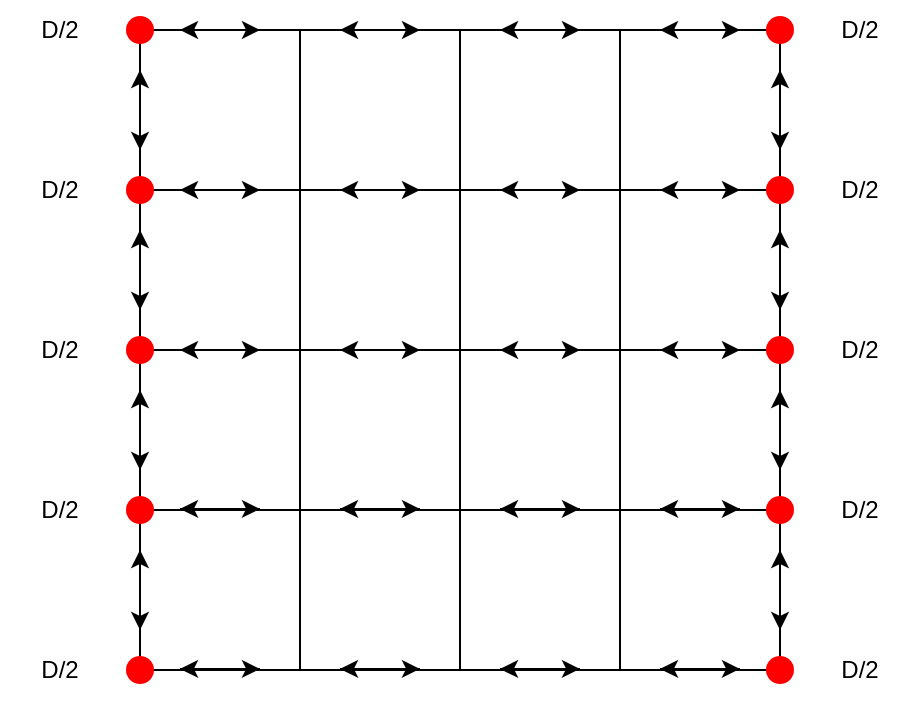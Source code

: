 <mxfile version="21.8.0" type="github">
  <diagram name="Page-1" id="ORCyJK9YrpJ0bYZMw98I">
    <mxGraphModel dx="1152" dy="639" grid="1" gridSize="10" guides="1" tooltips="1" connect="1" arrows="1" fold="1" page="1" pageScale="1" pageWidth="850" pageHeight="1100" math="0" shadow="0">
      <root>
        <mxCell id="0" />
        <mxCell id="1" parent="0" />
        <mxCell id="j3Fp4HeCEoqIihkpBBBg-1" value="" style="rounded=0;whiteSpace=wrap;html=1;" vertex="1" parent="1">
          <mxGeometry x="120" y="280" width="80" height="80" as="geometry" />
        </mxCell>
        <mxCell id="j3Fp4HeCEoqIihkpBBBg-2" value="" style="endArrow=classic;html=1;rounded=0;entryX=0.75;entryY=0;entryDx=0;entryDy=0;exitX=0.25;exitY=0;exitDx=0;exitDy=0;" edge="1" parent="1" source="j3Fp4HeCEoqIihkpBBBg-1" target="j3Fp4HeCEoqIihkpBBBg-1">
          <mxGeometry width="50" height="50" relative="1" as="geometry">
            <mxPoint x="50" y="390" as="sourcePoint" />
            <mxPoint x="100" y="340" as="targetPoint" />
          </mxGeometry>
        </mxCell>
        <mxCell id="j3Fp4HeCEoqIihkpBBBg-3" value="" style="rounded=0;whiteSpace=wrap;html=1;" vertex="1" parent="1">
          <mxGeometry x="200" y="280" width="80" height="80" as="geometry" />
        </mxCell>
        <mxCell id="j3Fp4HeCEoqIihkpBBBg-4" value="" style="endArrow=classic;html=1;rounded=0;entryX=0.75;entryY=0;entryDx=0;entryDy=0;exitX=0.25;exitY=0;exitDx=0;exitDy=0;" edge="1" parent="1" source="j3Fp4HeCEoqIihkpBBBg-3" target="j3Fp4HeCEoqIihkpBBBg-3">
          <mxGeometry width="50" height="50" relative="1" as="geometry">
            <mxPoint x="130" y="390" as="sourcePoint" />
            <mxPoint x="180" y="340" as="targetPoint" />
          </mxGeometry>
        </mxCell>
        <mxCell id="j3Fp4HeCEoqIihkpBBBg-5" value="" style="rounded=0;whiteSpace=wrap;html=1;" vertex="1" parent="1">
          <mxGeometry x="280" y="280" width="80" height="80" as="geometry" />
        </mxCell>
        <mxCell id="j3Fp4HeCEoqIihkpBBBg-6" value="" style="endArrow=classic;html=1;rounded=0;entryX=0.75;entryY=0;entryDx=0;entryDy=0;exitX=0.25;exitY=0;exitDx=0;exitDy=0;" edge="1" parent="1" source="j3Fp4HeCEoqIihkpBBBg-5" target="j3Fp4HeCEoqIihkpBBBg-5">
          <mxGeometry width="50" height="50" relative="1" as="geometry">
            <mxPoint x="210" y="390" as="sourcePoint" />
            <mxPoint x="260" y="340" as="targetPoint" />
          </mxGeometry>
        </mxCell>
        <mxCell id="j3Fp4HeCEoqIihkpBBBg-7" value="" style="rounded=0;whiteSpace=wrap;html=1;" vertex="1" parent="1">
          <mxGeometry x="360" y="280" width="80" height="80" as="geometry" />
        </mxCell>
        <mxCell id="j3Fp4HeCEoqIihkpBBBg-8" value="" style="endArrow=classic;html=1;rounded=0;entryX=0.75;entryY=0;entryDx=0;entryDy=0;exitX=0.25;exitY=0;exitDx=0;exitDy=0;" edge="1" parent="1" source="j3Fp4HeCEoqIihkpBBBg-7" target="j3Fp4HeCEoqIihkpBBBg-7">
          <mxGeometry width="50" height="50" relative="1" as="geometry">
            <mxPoint x="290" y="390" as="sourcePoint" />
            <mxPoint x="340" y="340" as="targetPoint" />
          </mxGeometry>
        </mxCell>
        <mxCell id="j3Fp4HeCEoqIihkpBBBg-12" value="" style="rounded=0;whiteSpace=wrap;html=1;" vertex="1" parent="1">
          <mxGeometry x="120" y="360" width="80" height="80" as="geometry" />
        </mxCell>
        <mxCell id="j3Fp4HeCEoqIihkpBBBg-13" value="" style="rounded=0;whiteSpace=wrap;html=1;" vertex="1" parent="1">
          <mxGeometry x="200" y="360" width="80" height="80" as="geometry" />
        </mxCell>
        <mxCell id="j3Fp4HeCEoqIihkpBBBg-14" value="" style="rounded=0;whiteSpace=wrap;html=1;" vertex="1" parent="1">
          <mxGeometry x="280" y="360" width="80" height="80" as="geometry" />
        </mxCell>
        <mxCell id="j3Fp4HeCEoqIihkpBBBg-15" value="" style="rounded=0;whiteSpace=wrap;html=1;" vertex="1" parent="1">
          <mxGeometry x="360" y="360" width="80" height="80" as="geometry" />
        </mxCell>
        <mxCell id="j3Fp4HeCEoqIihkpBBBg-19" value="" style="rounded=0;whiteSpace=wrap;html=1;" vertex="1" parent="1">
          <mxGeometry x="120" y="440" width="80" height="80" as="geometry" />
        </mxCell>
        <mxCell id="j3Fp4HeCEoqIihkpBBBg-20" value="" style="rounded=0;whiteSpace=wrap;html=1;" vertex="1" parent="1">
          <mxGeometry x="200" y="440" width="80" height="80" as="geometry" />
        </mxCell>
        <mxCell id="j3Fp4HeCEoqIihkpBBBg-21" value="" style="rounded=0;whiteSpace=wrap;html=1;" vertex="1" parent="1">
          <mxGeometry x="280" y="440" width="80" height="80" as="geometry" />
        </mxCell>
        <mxCell id="j3Fp4HeCEoqIihkpBBBg-22" value="" style="rounded=0;whiteSpace=wrap;html=1;" vertex="1" parent="1">
          <mxGeometry x="360" y="440" width="80" height="80" as="geometry" />
        </mxCell>
        <mxCell id="j3Fp4HeCEoqIihkpBBBg-26" value="" style="rounded=0;whiteSpace=wrap;html=1;" vertex="1" parent="1">
          <mxGeometry x="120" y="520" width="80" height="80" as="geometry" />
        </mxCell>
        <mxCell id="j3Fp4HeCEoqIihkpBBBg-27" value="" style="rounded=0;whiteSpace=wrap;html=1;" vertex="1" parent="1">
          <mxGeometry x="200" y="520" width="80" height="80" as="geometry" />
        </mxCell>
        <mxCell id="j3Fp4HeCEoqIihkpBBBg-28" value="" style="rounded=0;whiteSpace=wrap;html=1;" vertex="1" parent="1">
          <mxGeometry x="280" y="520" width="80" height="80" as="geometry" />
        </mxCell>
        <mxCell id="j3Fp4HeCEoqIihkpBBBg-29" value="" style="rounded=0;whiteSpace=wrap;html=1;" vertex="1" parent="1">
          <mxGeometry x="360" y="520" width="80" height="80" as="geometry" />
        </mxCell>
        <mxCell id="j3Fp4HeCEoqIihkpBBBg-38" value="" style="endArrow=classic;html=1;rounded=0;entryX=1;entryY=0.75;entryDx=0;entryDy=0;exitX=1;exitY=0.25;exitDx=0;exitDy=0;" edge="1" parent="1">
          <mxGeometry width="50" height="50" relative="1" as="geometry">
            <mxPoint x="440" y="300" as="sourcePoint" />
            <mxPoint x="440" y="340" as="targetPoint" />
          </mxGeometry>
        </mxCell>
        <mxCell id="j3Fp4HeCEoqIihkpBBBg-39" value="" style="endArrow=classic;html=1;rounded=0;entryX=1;entryY=0.75;entryDx=0;entryDy=0;exitX=1;exitY=0.25;exitDx=0;exitDy=0;" edge="1" parent="1">
          <mxGeometry width="50" height="50" relative="1" as="geometry">
            <mxPoint x="440" y="380" as="sourcePoint" />
            <mxPoint x="440" y="420" as="targetPoint" />
          </mxGeometry>
        </mxCell>
        <mxCell id="j3Fp4HeCEoqIihkpBBBg-40" value="" style="endArrow=classic;html=1;rounded=0;entryX=1;entryY=0.75;entryDx=0;entryDy=0;exitX=1;exitY=0.25;exitDx=0;exitDy=0;" edge="1" parent="1">
          <mxGeometry width="50" height="50" relative="1" as="geometry">
            <mxPoint x="440" y="460" as="sourcePoint" />
            <mxPoint x="440" y="500" as="targetPoint" />
          </mxGeometry>
        </mxCell>
        <mxCell id="j3Fp4HeCEoqIihkpBBBg-41" value="" style="endArrow=classic;html=1;rounded=0;entryX=1;entryY=0.75;entryDx=0;entryDy=0;exitX=1;exitY=0.25;exitDx=0;exitDy=0;" edge="1" parent="1">
          <mxGeometry width="50" height="50" relative="1" as="geometry">
            <mxPoint x="440" y="540" as="sourcePoint" />
            <mxPoint x="440" y="580" as="targetPoint" />
          </mxGeometry>
        </mxCell>
        <mxCell id="j3Fp4HeCEoqIihkpBBBg-89" value="" style="endArrow=classic;html=1;rounded=0;entryX=0.25;entryY=0;entryDx=0;entryDy=0;exitX=0.75;exitY=0;exitDx=0;exitDy=0;" edge="1" parent="1">
          <mxGeometry width="50" height="50" relative="1" as="geometry">
            <mxPoint x="180" y="280" as="sourcePoint" />
            <mxPoint x="140" y="280" as="targetPoint" />
          </mxGeometry>
        </mxCell>
        <mxCell id="j3Fp4HeCEoqIihkpBBBg-90" value="" style="endArrow=classic;html=1;rounded=0;entryX=0.25;entryY=0;entryDx=0;entryDy=0;exitX=0.75;exitY=0;exitDx=0;exitDy=0;" edge="1" parent="1">
          <mxGeometry width="50" height="50" relative="1" as="geometry">
            <mxPoint x="260" y="280" as="sourcePoint" />
            <mxPoint x="220" y="280" as="targetPoint" />
          </mxGeometry>
        </mxCell>
        <mxCell id="j3Fp4HeCEoqIihkpBBBg-91" value="" style="endArrow=classic;html=1;rounded=0;entryX=0.25;entryY=0;entryDx=0;entryDy=0;exitX=0.75;exitY=0;exitDx=0;exitDy=0;" edge="1" parent="1">
          <mxGeometry width="50" height="50" relative="1" as="geometry">
            <mxPoint x="340" y="280" as="sourcePoint" />
            <mxPoint x="300" y="280" as="targetPoint" />
          </mxGeometry>
        </mxCell>
        <mxCell id="j3Fp4HeCEoqIihkpBBBg-92" value="" style="endArrow=classic;html=1;rounded=0;entryX=0.25;entryY=0;entryDx=0;entryDy=0;exitX=0.75;exitY=0;exitDx=0;exitDy=0;" edge="1" parent="1">
          <mxGeometry width="50" height="50" relative="1" as="geometry">
            <mxPoint x="420" y="280" as="sourcePoint" />
            <mxPoint x="380" y="280" as="targetPoint" />
          </mxGeometry>
        </mxCell>
        <mxCell id="j3Fp4HeCEoqIihkpBBBg-94" value="" style="endArrow=classic;html=1;rounded=0;entryX=1;entryY=0.25;entryDx=0;entryDy=0;exitX=1;exitY=0.75;exitDx=0;exitDy=0;" edge="1" parent="1">
          <mxGeometry width="50" height="50" relative="1" as="geometry">
            <mxPoint x="440" y="340" as="sourcePoint" />
            <mxPoint x="440" y="300" as="targetPoint" />
          </mxGeometry>
        </mxCell>
        <mxCell id="j3Fp4HeCEoqIihkpBBBg-95" value="" style="endArrow=classic;html=1;rounded=0;entryX=1;entryY=0.25;entryDx=0;entryDy=0;exitX=1;exitY=0.75;exitDx=0;exitDy=0;" edge="1" parent="1">
          <mxGeometry width="50" height="50" relative="1" as="geometry">
            <mxPoint x="440" y="420" as="sourcePoint" />
            <mxPoint x="440" y="380" as="targetPoint" />
          </mxGeometry>
        </mxCell>
        <mxCell id="j3Fp4HeCEoqIihkpBBBg-96" value="" style="endArrow=classic;html=1;rounded=0;entryX=1;entryY=0.25;entryDx=0;entryDy=0;exitX=1;exitY=0.75;exitDx=0;exitDy=0;" edge="1" parent="1">
          <mxGeometry width="50" height="50" relative="1" as="geometry">
            <mxPoint x="440" y="500" as="sourcePoint" />
            <mxPoint x="440" y="460" as="targetPoint" />
          </mxGeometry>
        </mxCell>
        <mxCell id="j3Fp4HeCEoqIihkpBBBg-97" value="" style="endArrow=classic;html=1;rounded=0;entryX=1;entryY=0.25;entryDx=0;entryDy=0;exitX=1;exitY=0.75;exitDx=0;exitDy=0;" edge="1" parent="1">
          <mxGeometry width="50" height="50" relative="1" as="geometry">
            <mxPoint x="440" y="580" as="sourcePoint" />
            <mxPoint x="440" y="540" as="targetPoint" />
          </mxGeometry>
        </mxCell>
        <mxCell id="j3Fp4HeCEoqIihkpBBBg-98" value="" style="endArrow=classic;html=1;rounded=0;entryX=1;entryY=0.75;entryDx=0;entryDy=0;exitX=1;exitY=0.25;exitDx=0;exitDy=0;" edge="1" parent="1">
          <mxGeometry width="50" height="50" relative="1" as="geometry">
            <mxPoint x="120" y="300" as="sourcePoint" />
            <mxPoint x="120" y="340" as="targetPoint" />
          </mxGeometry>
        </mxCell>
        <mxCell id="j3Fp4HeCEoqIihkpBBBg-99" value="" style="endArrow=classic;html=1;rounded=0;entryX=1;entryY=0.75;entryDx=0;entryDy=0;exitX=1;exitY=0.25;exitDx=0;exitDy=0;" edge="1" parent="1">
          <mxGeometry width="50" height="50" relative="1" as="geometry">
            <mxPoint x="120" y="380" as="sourcePoint" />
            <mxPoint x="120" y="420" as="targetPoint" />
          </mxGeometry>
        </mxCell>
        <mxCell id="j3Fp4HeCEoqIihkpBBBg-100" value="" style="endArrow=classic;html=1;rounded=0;entryX=1;entryY=0.75;entryDx=0;entryDy=0;exitX=1;exitY=0.25;exitDx=0;exitDy=0;" edge="1" parent="1">
          <mxGeometry width="50" height="50" relative="1" as="geometry">
            <mxPoint x="120" y="460" as="sourcePoint" />
            <mxPoint x="120" y="500" as="targetPoint" />
          </mxGeometry>
        </mxCell>
        <mxCell id="j3Fp4HeCEoqIihkpBBBg-101" value="" style="endArrow=classic;html=1;rounded=0;entryX=1;entryY=0.75;entryDx=0;entryDy=0;exitX=1;exitY=0.25;exitDx=0;exitDy=0;" edge="1" parent="1">
          <mxGeometry width="50" height="50" relative="1" as="geometry">
            <mxPoint x="120" y="540" as="sourcePoint" />
            <mxPoint x="120" y="580" as="targetPoint" />
          </mxGeometry>
        </mxCell>
        <mxCell id="j3Fp4HeCEoqIihkpBBBg-102" value="" style="endArrow=classic;html=1;rounded=0;entryX=1;entryY=0.25;entryDx=0;entryDy=0;exitX=1;exitY=0.75;exitDx=0;exitDy=0;" edge="1" parent="1">
          <mxGeometry width="50" height="50" relative="1" as="geometry">
            <mxPoint x="120" y="340" as="sourcePoint" />
            <mxPoint x="120" y="300" as="targetPoint" />
          </mxGeometry>
        </mxCell>
        <mxCell id="j3Fp4HeCEoqIihkpBBBg-103" value="" style="endArrow=classic;html=1;rounded=0;entryX=1;entryY=0.25;entryDx=0;entryDy=0;exitX=1;exitY=0.75;exitDx=0;exitDy=0;" edge="1" parent="1">
          <mxGeometry width="50" height="50" relative="1" as="geometry">
            <mxPoint x="120" y="420" as="sourcePoint" />
            <mxPoint x="120" y="380" as="targetPoint" />
          </mxGeometry>
        </mxCell>
        <mxCell id="j3Fp4HeCEoqIihkpBBBg-104" value="" style="endArrow=classic;html=1;rounded=0;entryX=1;entryY=0.25;entryDx=0;entryDy=0;exitX=1;exitY=0.75;exitDx=0;exitDy=0;" edge="1" parent="1">
          <mxGeometry width="50" height="50" relative="1" as="geometry">
            <mxPoint x="120" y="500" as="sourcePoint" />
            <mxPoint x="120" y="460" as="targetPoint" />
          </mxGeometry>
        </mxCell>
        <mxCell id="j3Fp4HeCEoqIihkpBBBg-105" value="" style="endArrow=classic;html=1;rounded=0;entryX=1;entryY=0.25;entryDx=0;entryDy=0;exitX=1;exitY=0.75;exitDx=0;exitDy=0;" edge="1" parent="1">
          <mxGeometry width="50" height="50" relative="1" as="geometry">
            <mxPoint x="120" y="580" as="sourcePoint" />
            <mxPoint x="120" y="540" as="targetPoint" />
          </mxGeometry>
        </mxCell>
        <mxCell id="j3Fp4HeCEoqIihkpBBBg-106" value="" style="endArrow=classic;html=1;rounded=0;entryX=0.75;entryY=0;entryDx=0;entryDy=0;exitX=0.25;exitY=0;exitDx=0;exitDy=0;" edge="1" parent="1">
          <mxGeometry width="50" height="50" relative="1" as="geometry">
            <mxPoint x="140" y="599.44" as="sourcePoint" />
            <mxPoint x="180" y="599.44" as="targetPoint" />
          </mxGeometry>
        </mxCell>
        <mxCell id="j3Fp4HeCEoqIihkpBBBg-107" value="" style="endArrow=classic;html=1;rounded=0;entryX=0.75;entryY=0;entryDx=0;entryDy=0;exitX=0.25;exitY=0;exitDx=0;exitDy=0;" edge="1" parent="1">
          <mxGeometry width="50" height="50" relative="1" as="geometry">
            <mxPoint x="220" y="599.44" as="sourcePoint" />
            <mxPoint x="260" y="599.44" as="targetPoint" />
          </mxGeometry>
        </mxCell>
        <mxCell id="j3Fp4HeCEoqIihkpBBBg-108" value="" style="endArrow=classic;html=1;rounded=0;entryX=0.75;entryY=0;entryDx=0;entryDy=0;exitX=0.25;exitY=0;exitDx=0;exitDy=0;" edge="1" parent="1">
          <mxGeometry width="50" height="50" relative="1" as="geometry">
            <mxPoint x="300" y="599.44" as="sourcePoint" />
            <mxPoint x="340" y="599.44" as="targetPoint" />
          </mxGeometry>
        </mxCell>
        <mxCell id="j3Fp4HeCEoqIihkpBBBg-109" value="" style="endArrow=classic;html=1;rounded=0;entryX=0.75;entryY=0;entryDx=0;entryDy=0;exitX=0.25;exitY=0;exitDx=0;exitDy=0;" edge="1" parent="1">
          <mxGeometry width="50" height="50" relative="1" as="geometry">
            <mxPoint x="380" y="599.44" as="sourcePoint" />
            <mxPoint x="420" y="599.44" as="targetPoint" />
          </mxGeometry>
        </mxCell>
        <mxCell id="j3Fp4HeCEoqIihkpBBBg-110" value="" style="endArrow=classic;html=1;rounded=0;entryX=0.25;entryY=0;entryDx=0;entryDy=0;exitX=0.75;exitY=0;exitDx=0;exitDy=0;" edge="1" parent="1">
          <mxGeometry width="50" height="50" relative="1" as="geometry">
            <mxPoint x="180" y="599.44" as="sourcePoint" />
            <mxPoint x="140" y="599.44" as="targetPoint" />
          </mxGeometry>
        </mxCell>
        <mxCell id="j3Fp4HeCEoqIihkpBBBg-111" value="" style="endArrow=classic;html=1;rounded=0;entryX=0.25;entryY=0;entryDx=0;entryDy=0;exitX=0.75;exitY=0;exitDx=0;exitDy=0;" edge="1" parent="1">
          <mxGeometry width="50" height="50" relative="1" as="geometry">
            <mxPoint x="260" y="599.44" as="sourcePoint" />
            <mxPoint x="220" y="599.44" as="targetPoint" />
          </mxGeometry>
        </mxCell>
        <mxCell id="j3Fp4HeCEoqIihkpBBBg-112" value="" style="endArrow=classic;html=1;rounded=0;entryX=0.25;entryY=0;entryDx=0;entryDy=0;exitX=0.75;exitY=0;exitDx=0;exitDy=0;" edge="1" parent="1">
          <mxGeometry width="50" height="50" relative="1" as="geometry">
            <mxPoint x="340" y="599.44" as="sourcePoint" />
            <mxPoint x="300" y="599.44" as="targetPoint" />
          </mxGeometry>
        </mxCell>
        <mxCell id="j3Fp4HeCEoqIihkpBBBg-113" value="" style="endArrow=classic;html=1;rounded=0;entryX=0.25;entryY=0;entryDx=0;entryDy=0;exitX=0.75;exitY=0;exitDx=0;exitDy=0;" edge="1" parent="1">
          <mxGeometry width="50" height="50" relative="1" as="geometry">
            <mxPoint x="420" y="599.44" as="sourcePoint" />
            <mxPoint x="380" y="599.44" as="targetPoint" />
          </mxGeometry>
        </mxCell>
        <mxCell id="j3Fp4HeCEoqIihkpBBBg-114" value="" style="shape=waypoint;sketch=0;fillStyle=solid;size=6;pointerEvents=1;points=[];fillColor=#FF0000;resizable=0;rotatable=0;perimeter=centerPerimeter;snapToPoint=1;strokeColor=#FF0000;strokeWidth=5;" vertex="1" parent="1">
          <mxGeometry x="430" y="270" width="20" height="20" as="geometry" />
        </mxCell>
        <mxCell id="j3Fp4HeCEoqIihkpBBBg-115" value="" style="shape=waypoint;sketch=0;fillStyle=solid;size=6;pointerEvents=1;points=[];fillColor=#FF0000;resizable=0;rotatable=0;perimeter=centerPerimeter;snapToPoint=1;strokeColor=#FF0000;strokeWidth=5;" vertex="1" parent="1">
          <mxGeometry x="110" y="270" width="20" height="20" as="geometry" />
        </mxCell>
        <mxCell id="j3Fp4HeCEoqIihkpBBBg-116" value="" style="shape=waypoint;sketch=0;fillStyle=solid;size=6;pointerEvents=1;points=[];fillColor=#FF0000;resizable=0;rotatable=0;perimeter=centerPerimeter;snapToPoint=1;strokeColor=#FF0000;strokeWidth=5;" vertex="1" parent="1">
          <mxGeometry x="110" y="590" width="20" height="20" as="geometry" />
        </mxCell>
        <mxCell id="j3Fp4HeCEoqIihkpBBBg-117" value="" style="endArrow=classic;html=1;rounded=0;entryX=0.75;entryY=0;entryDx=0;entryDy=0;exitX=0.25;exitY=0;exitDx=0;exitDy=0;" edge="1" parent="1">
          <mxGeometry width="50" height="50" relative="1" as="geometry">
            <mxPoint x="140" y="360" as="sourcePoint" />
            <mxPoint x="180" y="360" as="targetPoint" />
          </mxGeometry>
        </mxCell>
        <mxCell id="j3Fp4HeCEoqIihkpBBBg-118" value="" style="endArrow=classic;html=1;rounded=0;entryX=0.75;entryY=0;entryDx=0;entryDy=0;exitX=0.25;exitY=0;exitDx=0;exitDy=0;" edge="1" parent="1">
          <mxGeometry width="50" height="50" relative="1" as="geometry">
            <mxPoint x="220" y="360" as="sourcePoint" />
            <mxPoint x="260" y="360" as="targetPoint" />
          </mxGeometry>
        </mxCell>
        <mxCell id="j3Fp4HeCEoqIihkpBBBg-119" value="" style="endArrow=classic;html=1;rounded=0;entryX=0.75;entryY=0;entryDx=0;entryDy=0;exitX=0.25;exitY=0;exitDx=0;exitDy=0;" edge="1" parent="1">
          <mxGeometry width="50" height="50" relative="1" as="geometry">
            <mxPoint x="300" y="360" as="sourcePoint" />
            <mxPoint x="340" y="360" as="targetPoint" />
          </mxGeometry>
        </mxCell>
        <mxCell id="j3Fp4HeCEoqIihkpBBBg-120" value="" style="endArrow=classic;html=1;rounded=0;entryX=0.75;entryY=0;entryDx=0;entryDy=0;exitX=0.25;exitY=0;exitDx=0;exitDy=0;" edge="1" parent="1">
          <mxGeometry width="50" height="50" relative="1" as="geometry">
            <mxPoint x="380" y="360" as="sourcePoint" />
            <mxPoint x="420" y="360" as="targetPoint" />
          </mxGeometry>
        </mxCell>
        <mxCell id="j3Fp4HeCEoqIihkpBBBg-121" value="" style="endArrow=classic;html=1;rounded=0;entryX=0.25;entryY=0;entryDx=0;entryDy=0;exitX=0.75;exitY=0;exitDx=0;exitDy=0;" edge="1" parent="1">
          <mxGeometry width="50" height="50" relative="1" as="geometry">
            <mxPoint x="180" y="360" as="sourcePoint" />
            <mxPoint x="140" y="360" as="targetPoint" />
          </mxGeometry>
        </mxCell>
        <mxCell id="j3Fp4HeCEoqIihkpBBBg-122" value="" style="endArrow=classic;html=1;rounded=0;entryX=0.25;entryY=0;entryDx=0;entryDy=0;exitX=0.75;exitY=0;exitDx=0;exitDy=0;" edge="1" parent="1">
          <mxGeometry width="50" height="50" relative="1" as="geometry">
            <mxPoint x="260" y="360" as="sourcePoint" />
            <mxPoint x="220" y="360" as="targetPoint" />
          </mxGeometry>
        </mxCell>
        <mxCell id="j3Fp4HeCEoqIihkpBBBg-123" value="" style="endArrow=classic;html=1;rounded=0;entryX=0.25;entryY=0;entryDx=0;entryDy=0;exitX=0.75;exitY=0;exitDx=0;exitDy=0;" edge="1" parent="1">
          <mxGeometry width="50" height="50" relative="1" as="geometry">
            <mxPoint x="340" y="360" as="sourcePoint" />
            <mxPoint x="300" y="360" as="targetPoint" />
          </mxGeometry>
        </mxCell>
        <mxCell id="j3Fp4HeCEoqIihkpBBBg-124" value="" style="endArrow=classic;html=1;rounded=0;entryX=0.25;entryY=0;entryDx=0;entryDy=0;exitX=0.75;exitY=0;exitDx=0;exitDy=0;" edge="1" parent="1">
          <mxGeometry width="50" height="50" relative="1" as="geometry">
            <mxPoint x="420" y="360" as="sourcePoint" />
            <mxPoint x="380" y="360" as="targetPoint" />
          </mxGeometry>
        </mxCell>
        <mxCell id="j3Fp4HeCEoqIihkpBBBg-125" value="" style="endArrow=classic;html=1;rounded=0;entryX=0.75;entryY=0;entryDx=0;entryDy=0;exitX=0.25;exitY=0;exitDx=0;exitDy=0;" edge="1" parent="1">
          <mxGeometry width="50" height="50" relative="1" as="geometry">
            <mxPoint x="140" y="440" as="sourcePoint" />
            <mxPoint x="180" y="440" as="targetPoint" />
          </mxGeometry>
        </mxCell>
        <mxCell id="j3Fp4HeCEoqIihkpBBBg-126" value="" style="endArrow=classic;html=1;rounded=0;entryX=0.75;entryY=0;entryDx=0;entryDy=0;exitX=0.25;exitY=0;exitDx=0;exitDy=0;" edge="1" parent="1">
          <mxGeometry width="50" height="50" relative="1" as="geometry">
            <mxPoint x="220" y="440" as="sourcePoint" />
            <mxPoint x="260" y="440" as="targetPoint" />
          </mxGeometry>
        </mxCell>
        <mxCell id="j3Fp4HeCEoqIihkpBBBg-127" value="" style="endArrow=classic;html=1;rounded=0;entryX=0.75;entryY=0;entryDx=0;entryDy=0;exitX=0.25;exitY=0;exitDx=0;exitDy=0;" edge="1" parent="1">
          <mxGeometry width="50" height="50" relative="1" as="geometry">
            <mxPoint x="300" y="440" as="sourcePoint" />
            <mxPoint x="340" y="440" as="targetPoint" />
          </mxGeometry>
        </mxCell>
        <mxCell id="j3Fp4HeCEoqIihkpBBBg-128" value="" style="endArrow=classic;html=1;rounded=0;entryX=0.75;entryY=0;entryDx=0;entryDy=0;exitX=0.25;exitY=0;exitDx=0;exitDy=0;" edge="1" parent="1">
          <mxGeometry width="50" height="50" relative="1" as="geometry">
            <mxPoint x="380" y="440" as="sourcePoint" />
            <mxPoint x="420" y="440" as="targetPoint" />
          </mxGeometry>
        </mxCell>
        <mxCell id="j3Fp4HeCEoqIihkpBBBg-129" value="" style="endArrow=classic;html=1;rounded=0;entryX=0.25;entryY=0;entryDx=0;entryDy=0;exitX=0.75;exitY=0;exitDx=0;exitDy=0;" edge="1" parent="1">
          <mxGeometry width="50" height="50" relative="1" as="geometry">
            <mxPoint x="180" y="440" as="sourcePoint" />
            <mxPoint x="140" y="440" as="targetPoint" />
          </mxGeometry>
        </mxCell>
        <mxCell id="j3Fp4HeCEoqIihkpBBBg-130" value="" style="endArrow=classic;html=1;rounded=0;entryX=0.25;entryY=0;entryDx=0;entryDy=0;exitX=0.75;exitY=0;exitDx=0;exitDy=0;" edge="1" parent="1">
          <mxGeometry width="50" height="50" relative="1" as="geometry">
            <mxPoint x="260" y="440" as="sourcePoint" />
            <mxPoint x="220" y="440" as="targetPoint" />
          </mxGeometry>
        </mxCell>
        <mxCell id="j3Fp4HeCEoqIihkpBBBg-131" value="" style="endArrow=classic;html=1;rounded=0;entryX=0.25;entryY=0;entryDx=0;entryDy=0;exitX=0.75;exitY=0;exitDx=0;exitDy=0;" edge="1" parent="1">
          <mxGeometry width="50" height="50" relative="1" as="geometry">
            <mxPoint x="340" y="440" as="sourcePoint" />
            <mxPoint x="300" y="440" as="targetPoint" />
          </mxGeometry>
        </mxCell>
        <mxCell id="j3Fp4HeCEoqIihkpBBBg-132" value="" style="endArrow=classic;html=1;rounded=0;entryX=0.25;entryY=0;entryDx=0;entryDy=0;exitX=0.75;exitY=0;exitDx=0;exitDy=0;" edge="1" parent="1">
          <mxGeometry width="50" height="50" relative="1" as="geometry">
            <mxPoint x="420" y="440" as="sourcePoint" />
            <mxPoint x="380" y="440" as="targetPoint" />
          </mxGeometry>
        </mxCell>
        <mxCell id="j3Fp4HeCEoqIihkpBBBg-133" value="" style="endArrow=classic;html=1;rounded=0;entryX=0.75;entryY=0;entryDx=0;entryDy=0;exitX=0.25;exitY=0;exitDx=0;exitDy=0;" edge="1" parent="1">
          <mxGeometry width="50" height="50" relative="1" as="geometry">
            <mxPoint x="140" y="519.44" as="sourcePoint" />
            <mxPoint x="180" y="519.44" as="targetPoint" />
          </mxGeometry>
        </mxCell>
        <mxCell id="j3Fp4HeCEoqIihkpBBBg-134" value="" style="endArrow=classic;html=1;rounded=0;entryX=0.75;entryY=0;entryDx=0;entryDy=0;exitX=0.25;exitY=0;exitDx=0;exitDy=0;" edge="1" parent="1">
          <mxGeometry width="50" height="50" relative="1" as="geometry">
            <mxPoint x="220" y="519.44" as="sourcePoint" />
            <mxPoint x="260" y="519.44" as="targetPoint" />
          </mxGeometry>
        </mxCell>
        <mxCell id="j3Fp4HeCEoqIihkpBBBg-135" value="" style="endArrow=classic;html=1;rounded=0;entryX=0.75;entryY=0;entryDx=0;entryDy=0;exitX=0.25;exitY=0;exitDx=0;exitDy=0;" edge="1" parent="1">
          <mxGeometry width="50" height="50" relative="1" as="geometry">
            <mxPoint x="300" y="519.44" as="sourcePoint" />
            <mxPoint x="340" y="519.44" as="targetPoint" />
          </mxGeometry>
        </mxCell>
        <mxCell id="j3Fp4HeCEoqIihkpBBBg-136" value="" style="endArrow=classic;html=1;rounded=0;entryX=0.75;entryY=0;entryDx=0;entryDy=0;exitX=0.25;exitY=0;exitDx=0;exitDy=0;" edge="1" parent="1">
          <mxGeometry width="50" height="50" relative="1" as="geometry">
            <mxPoint x="380" y="519.44" as="sourcePoint" />
            <mxPoint x="420" y="519.44" as="targetPoint" />
          </mxGeometry>
        </mxCell>
        <mxCell id="j3Fp4HeCEoqIihkpBBBg-137" value="" style="endArrow=classic;html=1;rounded=0;entryX=0.25;entryY=0;entryDx=0;entryDy=0;exitX=0.75;exitY=0;exitDx=0;exitDy=0;" edge="1" parent="1">
          <mxGeometry width="50" height="50" relative="1" as="geometry">
            <mxPoint x="180" y="519.44" as="sourcePoint" />
            <mxPoint x="140" y="519.44" as="targetPoint" />
          </mxGeometry>
        </mxCell>
        <mxCell id="j3Fp4HeCEoqIihkpBBBg-138" value="" style="endArrow=classic;html=1;rounded=0;entryX=0.25;entryY=0;entryDx=0;entryDy=0;exitX=0.75;exitY=0;exitDx=0;exitDy=0;" edge="1" parent="1">
          <mxGeometry width="50" height="50" relative="1" as="geometry">
            <mxPoint x="260" y="519.44" as="sourcePoint" />
            <mxPoint x="220" y="519.44" as="targetPoint" />
          </mxGeometry>
        </mxCell>
        <mxCell id="j3Fp4HeCEoqIihkpBBBg-139" value="" style="endArrow=classic;html=1;rounded=0;entryX=0.25;entryY=0;entryDx=0;entryDy=0;exitX=0.75;exitY=0;exitDx=0;exitDy=0;" edge="1" parent="1">
          <mxGeometry width="50" height="50" relative="1" as="geometry">
            <mxPoint x="340" y="519.44" as="sourcePoint" />
            <mxPoint x="300" y="519.44" as="targetPoint" />
          </mxGeometry>
        </mxCell>
        <mxCell id="j3Fp4HeCEoqIihkpBBBg-140" value="" style="endArrow=classic;html=1;rounded=0;entryX=0.25;entryY=0;entryDx=0;entryDy=0;exitX=0.75;exitY=0;exitDx=0;exitDy=0;" edge="1" parent="1">
          <mxGeometry width="50" height="50" relative="1" as="geometry">
            <mxPoint x="420" y="519.44" as="sourcePoint" />
            <mxPoint x="380" y="519.44" as="targetPoint" />
          </mxGeometry>
        </mxCell>
        <mxCell id="j3Fp4HeCEoqIihkpBBBg-141" value="" style="shape=waypoint;sketch=0;fillStyle=solid;size=6;pointerEvents=1;points=[];fillColor=#FF0000;resizable=0;rotatable=0;perimeter=centerPerimeter;snapToPoint=1;strokeColor=#FF0000;strokeWidth=5;" vertex="1" parent="1">
          <mxGeometry x="430" y="350" width="20" height="20" as="geometry" />
        </mxCell>
        <mxCell id="j3Fp4HeCEoqIihkpBBBg-142" value="" style="shape=waypoint;sketch=0;fillStyle=solid;size=6;pointerEvents=1;points=[];fillColor=#FF0000;resizable=0;rotatable=0;perimeter=centerPerimeter;snapToPoint=1;strokeColor=#FF0000;strokeWidth=5;" vertex="1" parent="1">
          <mxGeometry x="430" y="430" width="20" height="20" as="geometry" />
        </mxCell>
        <mxCell id="j3Fp4HeCEoqIihkpBBBg-143" value="" style="shape=waypoint;sketch=0;fillStyle=solid;size=6;pointerEvents=1;points=[];fillColor=#FF0000;resizable=0;rotatable=0;perimeter=centerPerimeter;snapToPoint=1;strokeColor=#FF0000;strokeWidth=5;" vertex="1" parent="1">
          <mxGeometry x="430" y="510" width="20" height="20" as="geometry" />
        </mxCell>
        <mxCell id="j3Fp4HeCEoqIihkpBBBg-144" value="" style="shape=waypoint;sketch=0;fillStyle=solid;size=6;pointerEvents=1;points=[];fillColor=#FF0000;resizable=0;rotatable=0;perimeter=centerPerimeter;snapToPoint=1;strokeColor=#FF0000;strokeWidth=5;" vertex="1" parent="1">
          <mxGeometry x="430" y="590" width="20" height="20" as="geometry" />
        </mxCell>
        <mxCell id="j3Fp4HeCEoqIihkpBBBg-145" value="" style="shape=waypoint;sketch=0;fillStyle=solid;size=6;pointerEvents=1;points=[];fillColor=#FF0000;resizable=0;rotatable=0;perimeter=centerPerimeter;snapToPoint=1;strokeColor=#FF0000;strokeWidth=5;" vertex="1" parent="1">
          <mxGeometry x="110" y="510" width="20" height="20" as="geometry" />
        </mxCell>
        <mxCell id="j3Fp4HeCEoqIihkpBBBg-146" value="" style="shape=waypoint;sketch=0;fillStyle=solid;size=6;pointerEvents=1;points=[];fillColor=#FF0000;resizable=0;rotatable=0;perimeter=centerPerimeter;snapToPoint=1;strokeColor=#FF0000;strokeWidth=5;" vertex="1" parent="1">
          <mxGeometry x="110" y="430" width="20" height="20" as="geometry" />
        </mxCell>
        <mxCell id="j3Fp4HeCEoqIihkpBBBg-147" value="" style="shape=waypoint;sketch=0;fillStyle=solid;size=6;pointerEvents=1;points=[];fillColor=#FF0000;resizable=0;rotatable=0;perimeter=centerPerimeter;snapToPoint=1;strokeColor=#FF0000;strokeWidth=5;" vertex="1" parent="1">
          <mxGeometry x="110" y="350" width="20" height="20" as="geometry" />
        </mxCell>
        <mxCell id="j3Fp4HeCEoqIihkpBBBg-148" value="D/2" style="text;html=1;strokeColor=none;fillColor=none;align=center;verticalAlign=middle;whiteSpace=wrap;rounded=0;" vertex="1" parent="1">
          <mxGeometry x="450" y="265" width="60" height="30" as="geometry" />
        </mxCell>
        <mxCell id="j3Fp4HeCEoqIihkpBBBg-149" value="D/2" style="text;html=1;strokeColor=none;fillColor=none;align=center;verticalAlign=middle;whiteSpace=wrap;rounded=0;" vertex="1" parent="1">
          <mxGeometry x="450" y="345" width="60" height="30" as="geometry" />
        </mxCell>
        <mxCell id="j3Fp4HeCEoqIihkpBBBg-150" value="D/2" style="text;html=1;strokeColor=none;fillColor=none;align=center;verticalAlign=middle;whiteSpace=wrap;rounded=0;" vertex="1" parent="1">
          <mxGeometry x="450" y="425" width="60" height="30" as="geometry" />
        </mxCell>
        <mxCell id="j3Fp4HeCEoqIihkpBBBg-151" value="D/2" style="text;html=1;strokeColor=none;fillColor=none;align=center;verticalAlign=middle;whiteSpace=wrap;rounded=0;" vertex="1" parent="1">
          <mxGeometry x="450" y="505" width="60" height="30" as="geometry" />
        </mxCell>
        <mxCell id="j3Fp4HeCEoqIihkpBBBg-152" value="D/2" style="text;html=1;strokeColor=none;fillColor=none;align=center;verticalAlign=middle;whiteSpace=wrap;rounded=0;" vertex="1" parent="1">
          <mxGeometry x="450" y="585" width="60" height="30" as="geometry" />
        </mxCell>
        <mxCell id="j3Fp4HeCEoqIihkpBBBg-166" value="D/2" style="text;html=1;strokeColor=none;fillColor=none;align=center;verticalAlign=middle;whiteSpace=wrap;rounded=0;" vertex="1" parent="1">
          <mxGeometry x="50" y="265" width="60" height="30" as="geometry" />
        </mxCell>
        <mxCell id="j3Fp4HeCEoqIihkpBBBg-167" value="D/2" style="text;html=1;strokeColor=none;fillColor=none;align=center;verticalAlign=middle;whiteSpace=wrap;rounded=0;" vertex="1" parent="1">
          <mxGeometry x="50" y="345" width="60" height="30" as="geometry" />
        </mxCell>
        <mxCell id="j3Fp4HeCEoqIihkpBBBg-168" value="D/2" style="text;html=1;strokeColor=none;fillColor=none;align=center;verticalAlign=middle;whiteSpace=wrap;rounded=0;" vertex="1" parent="1">
          <mxGeometry x="50" y="425" width="60" height="30" as="geometry" />
        </mxCell>
        <mxCell id="j3Fp4HeCEoqIihkpBBBg-169" value="D/2" style="text;html=1;strokeColor=none;fillColor=none;align=center;verticalAlign=middle;whiteSpace=wrap;rounded=0;" vertex="1" parent="1">
          <mxGeometry x="50" y="505" width="60" height="30" as="geometry" />
        </mxCell>
        <mxCell id="j3Fp4HeCEoqIihkpBBBg-170" value="D/2" style="text;html=1;strokeColor=none;fillColor=none;align=center;verticalAlign=middle;whiteSpace=wrap;rounded=0;" vertex="1" parent="1">
          <mxGeometry x="50" y="585" width="60" height="30" as="geometry" />
        </mxCell>
      </root>
    </mxGraphModel>
  </diagram>
</mxfile>
